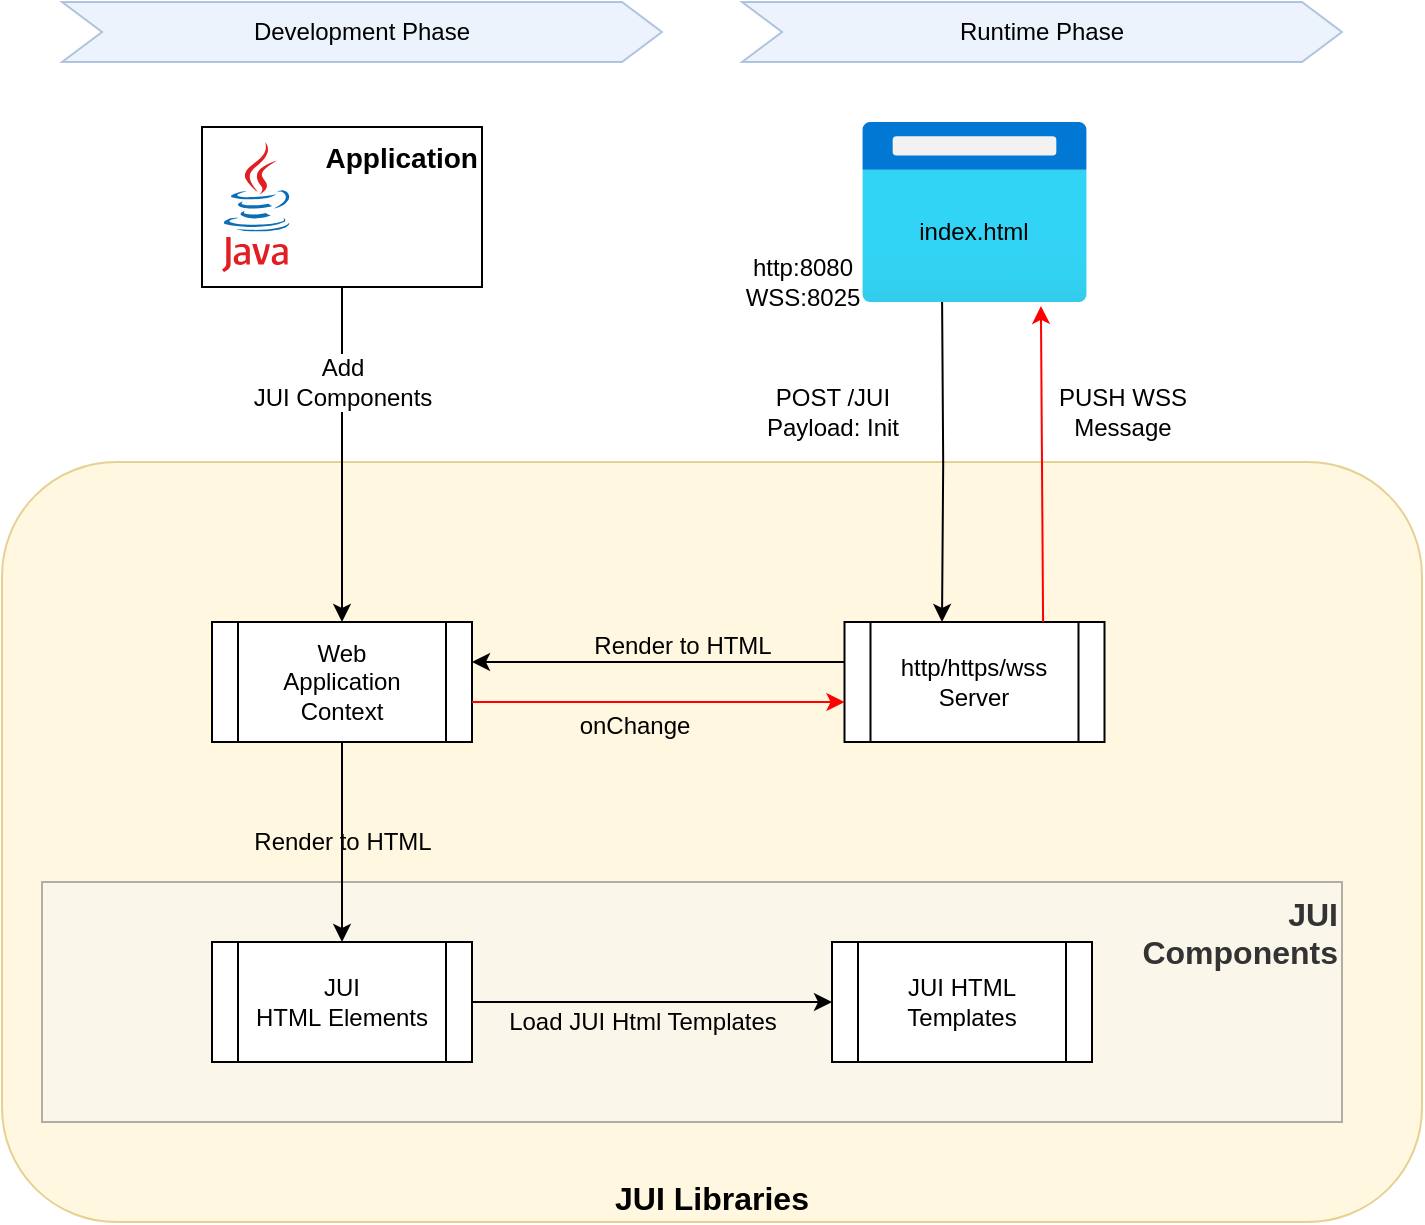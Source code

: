 <mxfile pages="3">
    <diagram name="Logical Architecture" id="ELFvGAvIf7rwPKXUoMDG">
        <mxGraphModel dx="1085" dy="701" grid="1" gridSize="10" guides="1" tooltips="1" connect="1" arrows="1" fold="1" page="1" pageScale="1" pageWidth="850" pageHeight="1100" math="0" shadow="0">
            <root>
                <mxCell id="Ve5j5h8NUvqFBFAg0uaP-0"/>
                <mxCell id="Ve5j5h8NUvqFBFAg0uaP-1" parent="Ve5j5h8NUvqFBFAg0uaP-0"/>
                <mxCell id="Ve5j5h8NUvqFBFAg0uaP-2" value="JUI Libraries" style="rounded=1;whiteSpace=wrap;html=1;fontSize=16;opacity=60;fillColor=#fff2cc;strokeColor=#d6b656;verticalAlign=bottom;fontStyle=1" vertex="1" parent="Ve5j5h8NUvqFBFAg0uaP-1">
                    <mxGeometry x="10" y="280" width="710" height="380" as="geometry"/>
                </mxCell>
                <mxCell id="Ve5j5h8NUvqFBFAg0uaP-3" value="JUI &lt;br&gt;Components" style="rounded=0;whiteSpace=wrap;html=1;fontSize=16;fillColor=#f5f5f5;fontColor=#333333;strokeColor=#666666;opacity=50;align=right;verticalAlign=top;fontStyle=1" vertex="1" parent="Ve5j5h8NUvqFBFAg0uaP-1">
                    <mxGeometry x="30" y="490" width="650" height="120" as="geometry"/>
                </mxCell>
                <mxCell id="Ve5j5h8NUvqFBFAg0uaP-4" value="Add &lt;br&gt;JUI Components" style="edgeStyle=orthogonalEdgeStyle;rounded=0;orthogonalLoop=1;jettySize=auto;html=1;entryX=0.5;entryY=0;entryDx=0;entryDy=0;fontSize=12;" edge="1" parent="Ve5j5h8NUvqFBFAg0uaP-1" source="Ve5j5h8NUvqFBFAg0uaP-5" target="Ve5j5h8NUvqFBFAg0uaP-12">
                    <mxGeometry x="-0.433" relative="1" as="geometry">
                        <mxPoint as="offset"/>
                    </mxGeometry>
                </mxCell>
                <mxCell id="Ve5j5h8NUvqFBFAg0uaP-5" value="Application" style="rounded=0;whiteSpace=wrap;html=1;align=right;verticalAlign=top;fontSize=14;fontStyle=1" vertex="1" parent="Ve5j5h8NUvqFBFAg0uaP-1">
                    <mxGeometry x="110" y="112.5" width="140" height="80" as="geometry"/>
                </mxCell>
                <mxCell id="Ve5j5h8NUvqFBFAg0uaP-6" value="" style="dashed=0;outlineConnect=0;html=1;align=center;labelPosition=center;verticalLabelPosition=bottom;verticalAlign=top;shape=mxgraph.weblogos.java" vertex="1" parent="Ve5j5h8NUvqFBFAg0uaP-1">
                    <mxGeometry x="120" y="120" width="34.4" height="65" as="geometry"/>
                </mxCell>
                <mxCell id="Ve5j5h8NUvqFBFAg0uaP-7" value="http:8080&lt;br&gt;WSS:8025" style="edgeStyle=orthogonalEdgeStyle;rounded=0;orthogonalLoop=1;jettySize=auto;html=1;entryX=0.5;entryY=0;entryDx=0;entryDy=0;fontSize=12;" edge="1" parent="Ve5j5h8NUvqFBFAg0uaP-1">
                    <mxGeometry x="-1" y="-71" relative="1" as="geometry">
                        <mxPoint x="1" y="-10" as="offset"/>
                        <mxPoint x="480.05" y="200" as="sourcePoint"/>
                        <mxPoint x="480" y="360" as="targetPoint"/>
                    </mxGeometry>
                </mxCell>
                <mxCell id="Ve5j5h8NUvqFBFAg0uaP-8" value="" style="aspect=fixed;html=1;points=[];align=center;image;fontSize=12;image=img/lib/azure2/general/Browser.svg;" vertex="1" parent="Ve5j5h8NUvqFBFAg0uaP-1">
                    <mxGeometry x="440" y="110" width="112.5" height="90" as="geometry"/>
                </mxCell>
                <mxCell id="Ve5j5h8NUvqFBFAg0uaP-9" value="&lt;font style=&quot;font-size: 12px;&quot;&gt;Render to HTML&lt;/font&gt;" style="edgeStyle=orthogonalEdgeStyle;rounded=0;orthogonalLoop=1;jettySize=auto;html=1;fontSize=16;labelBackgroundColor=none;" edge="1" parent="Ve5j5h8NUvqFBFAg0uaP-1" source="Ve5j5h8NUvqFBFAg0uaP-10" target="Ve5j5h8NUvqFBFAg0uaP-12">
                    <mxGeometry x="-0.128" y="-10" relative="1" as="geometry">
                        <mxPoint as="offset"/>
                        <Array as="points">
                            <mxPoint x="410" y="380"/>
                            <mxPoint x="410" y="380"/>
                        </Array>
                    </mxGeometry>
                </mxCell>
                <mxCell id="Ve5j5h8NUvqFBFAg0uaP-10" value="&lt;span style=&quot;font-size: 12px;&quot;&gt;http/https/wss&lt;/span&gt;&lt;div&gt;&lt;span style=&quot;font-size: 12px;&quot;&gt;Server&lt;/span&gt;&lt;/div&gt;" style="shape=process;whiteSpace=wrap;html=1;backgroundOutline=1;fontSize=8;" vertex="1" parent="Ve5j5h8NUvqFBFAg0uaP-1">
                    <mxGeometry x="431.25" y="360" width="130" height="60" as="geometry"/>
                </mxCell>
                <mxCell id="Ve5j5h8NUvqFBFAg0uaP-11" value="Render to HTML" style="edgeStyle=orthogonalEdgeStyle;rounded=0;orthogonalLoop=1;jettySize=auto;html=1;fontSize=12;labelBackgroundColor=none;" edge="1" parent="Ve5j5h8NUvqFBFAg0uaP-1" source="Ve5j5h8NUvqFBFAg0uaP-12" target="Ve5j5h8NUvqFBFAg0uaP-18">
                    <mxGeometry relative="1" as="geometry"/>
                </mxCell>
                <mxCell id="Ve5j5h8NUvqFBFAg0uaP-12" value="&lt;span style=&quot;font-size: 12px;&quot;&gt;Web&lt;br&gt;Application Context&lt;/span&gt;" style="shape=process;whiteSpace=wrap;html=1;backgroundOutline=1;fontSize=8;" vertex="1" parent="Ve5j5h8NUvqFBFAg0uaP-1">
                    <mxGeometry x="115" y="360" width="130" height="60" as="geometry"/>
                </mxCell>
                <mxCell id="Ve5j5h8NUvqFBFAg0uaP-13" value="Development Phase" style="shape=step;perimeter=stepPerimeter;whiteSpace=wrap;html=1;fixedSize=1;fontSize=12;opacity=50;fillColor=#dae8fc;strokeColor=#6c8ebf;" vertex="1" parent="Ve5j5h8NUvqFBFAg0uaP-1">
                    <mxGeometry x="40" y="50" width="300" height="30" as="geometry"/>
                </mxCell>
                <mxCell id="Ve5j5h8NUvqFBFAg0uaP-14" value="Runtime Phase" style="shape=step;perimeter=stepPerimeter;whiteSpace=wrap;html=1;fixedSize=1;fontSize=12;opacity=50;fillColor=#dae8fc;strokeColor=#6c8ebf;" vertex="1" parent="Ve5j5h8NUvqFBFAg0uaP-1">
                    <mxGeometry x="380" y="50" width="300" height="30" as="geometry"/>
                </mxCell>
                <mxCell id="Ve5j5h8NUvqFBFAg0uaP-15" value="&lt;span style=&quot;font-size: 12px;&quot;&gt;JUI HTML Templates&lt;/span&gt;" style="shape=process;whiteSpace=wrap;html=1;backgroundOutline=1;fontSize=8;" vertex="1" parent="Ve5j5h8NUvqFBFAg0uaP-1">
                    <mxGeometry x="425" y="520" width="130" height="60" as="geometry"/>
                </mxCell>
                <mxCell id="Ve5j5h8NUvqFBFAg0uaP-16" style="edgeStyle=orthogonalEdgeStyle;rounded=0;orthogonalLoop=1;jettySize=auto;html=1;fontSize=16;" edge="1" parent="Ve5j5h8NUvqFBFAg0uaP-1" source="Ve5j5h8NUvqFBFAg0uaP-18" target="Ve5j5h8NUvqFBFAg0uaP-15">
                    <mxGeometry relative="1" as="geometry"/>
                </mxCell>
                <mxCell id="Ve5j5h8NUvqFBFAg0uaP-17" value="Load JUI Html Templates" style="edgeLabel;html=1;align=center;verticalAlign=middle;resizable=0;points=[];fontSize=12;labelBackgroundColor=none;" vertex="1" connectable="0" parent="Ve5j5h8NUvqFBFAg0uaP-16">
                    <mxGeometry x="-0.189" y="-2" relative="1" as="geometry">
                        <mxPoint x="12" y="8" as="offset"/>
                    </mxGeometry>
                </mxCell>
                <mxCell id="Ve5j5h8NUvqFBFAg0uaP-18" value="&lt;span style=&quot;font-size: 12px;&quot;&gt;JUI HTML&lt;/span&gt;&lt;span style=&quot;font-size: 12px; background-color: transparent;&quot;&gt;&amp;nbsp;Elements&lt;/span&gt;" style="shape=process;whiteSpace=wrap;html=1;backgroundOutline=1;fontSize=8;" vertex="1" parent="Ve5j5h8NUvqFBFAg0uaP-1">
                    <mxGeometry x="115" y="520" width="130" height="60" as="geometry"/>
                </mxCell>
                <mxCell id="hgvLXVYqkprWL0aFUI9U-0" value="index.html" style="text;html=1;align=center;verticalAlign=middle;whiteSpace=wrap;rounded=0;" vertex="1" parent="Ve5j5h8NUvqFBFAg0uaP-1">
                    <mxGeometry x="466.25" y="150" width="60" height="30" as="geometry"/>
                </mxCell>
                <mxCell id="hgvLXVYqkprWL0aFUI9U-1" value="POST /JUI&lt;div&gt;Payload: Init&lt;/div&gt;" style="text;html=1;align=center;verticalAlign=middle;whiteSpace=wrap;rounded=0;" vertex="1" parent="Ve5j5h8NUvqFBFAg0uaP-1">
                    <mxGeometry x="381" y="240" width="88.75" height="30" as="geometry"/>
                </mxCell>
                <mxCell id="hgvLXVYqkprWL0aFUI9U-2" style="edgeStyle=none;html=1;entryX=0.302;entryY=1;entryDx=0;entryDy=0;entryPerimeter=0;exitX=0.337;exitY=-0.033;exitDx=0;exitDy=0;exitPerimeter=0;strokeColor=light-dark(#ff0000, #ededed);" edge="1" parent="Ve5j5h8NUvqFBFAg0uaP-1">
                    <mxGeometry relative="1" as="geometry">
                        <mxPoint x="530.54" y="360" as="sourcePoint"/>
                        <mxPoint x="529.455" y="201.98" as="targetPoint"/>
                    </mxGeometry>
                </mxCell>
                <mxCell id="hgvLXVYqkprWL0aFUI9U-3" value="PUSH WSS&lt;div&gt;Message&lt;/div&gt;" style="text;html=1;align=center;verticalAlign=middle;whiteSpace=wrap;rounded=0;" vertex="1" parent="Ve5j5h8NUvqFBFAg0uaP-1">
                    <mxGeometry x="526.25" y="240" width="88.75" height="30" as="geometry"/>
                </mxCell>
                <mxCell id="hgvLXVYqkprWL0aFUI9U-4" value="&lt;font style=&quot;font-size: 12px;&quot;&gt;onChange&lt;/font&gt;" style="edgeStyle=orthogonalEdgeStyle;rounded=0;orthogonalLoop=1;jettySize=auto;html=1;fontSize=16;labelBackgroundColor=none;strokeColor=#FF0000;" edge="1" parent="Ve5j5h8NUvqFBFAg0uaP-1" source="Ve5j5h8NUvqFBFAg0uaP-12" target="Ve5j5h8NUvqFBFAg0uaP-10">
                    <mxGeometry x="-0.128" y="-10" relative="1" as="geometry">
                        <mxPoint as="offset"/>
                        <mxPoint x="441" y="390" as="sourcePoint"/>
                        <mxPoint x="255" y="390" as="targetPoint"/>
                        <Array as="points">
                            <mxPoint x="360" y="400"/>
                            <mxPoint x="360" y="400"/>
                        </Array>
                    </mxGeometry>
                </mxCell>
            </root>
        </mxGraphModel>
    </diagram>
    <diagram id="QuixbX6V2_-X42LUpX3O" name="Init Page">
        <mxGraphModel dx="1912" dy="701" grid="1" gridSize="10" guides="1" tooltips="1" connect="1" arrows="1" fold="1" page="1" pageScale="1" pageWidth="827" pageHeight="1169" background="none" math="0" shadow="1">
            <root>
                <mxCell id="0"/>
                <mxCell id="1" parent="0"/>
                <mxCell id="93R5Mkin_wM_YmY1Ze5i-1" value="JuiApp" style="shape=umlLifeline;perimeter=lifelinePerimeter;whiteSpace=wrap;html=1;container=1;dropTarget=0;collapsible=0;recursiveResize=0;outlineConnect=0;portConstraint=eastwest;newEdgeStyle={&quot;curved&quot;:0,&quot;rounded&quot;:0};" parent="1" vertex="1">
                    <mxGeometry x="40" y="40" width="100" height="880" as="geometry"/>
                </mxCell>
                <mxCell id="93R5Mkin_wM_YmY1Ze5i-7" value="" style="html=1;points=[[0,0,0,0,5],[0,1,0,0,-5],[1,0,0,0,5],[1,1,0,0,-5]];perimeter=orthogonalPerimeter;outlineConnect=0;targetShapes=umlLifeline;portConstraint=eastwest;newEdgeStyle={&quot;curved&quot;:0,&quot;rounded&quot;:0};" parent="93R5Mkin_wM_YmY1Ze5i-1" vertex="1">
                    <mxGeometry x="45" y="80" width="10" height="150" as="geometry"/>
                </mxCell>
                <mxCell id="93R5Mkin_wM_YmY1Ze5i-6" value="WebContext" style="shape=umlLifeline;perimeter=lifelinePerimeter;whiteSpace=wrap;html=1;container=1;dropTarget=0;collapsible=0;recursiveResize=0;outlineConnect=0;portConstraint=eastwest;newEdgeStyle={&quot;curved&quot;:0,&quot;rounded&quot;:0};" parent="1" vertex="1">
                    <mxGeometry x="180" y="40" width="100" height="880" as="geometry"/>
                </mxCell>
                <mxCell id="93R5Mkin_wM_YmY1Ze5i-8" value="" style="html=1;points=[[0,0,0,0,5],[0,1,0,0,-5],[1,0,0,0,5],[1,1,0,0,-5]];perimeter=orthogonalPerimeter;outlineConnect=0;targetShapes=umlLifeline;portConstraint=eastwest;newEdgeStyle={&quot;curved&quot;:0,&quot;rounded&quot;:0};" parent="93R5Mkin_wM_YmY1Ze5i-6" vertex="1">
                    <mxGeometry x="45" y="80" width="10" height="50" as="geometry"/>
                </mxCell>
                <mxCell id="93R5Mkin_wM_YmY1Ze5i-9" value="Add Web Elements" style="html=1;verticalAlign=bottom;endArrow=block;curved=0;rounded=0;entryX=0;entryY=0;entryDx=0;entryDy=5;" parent="1" source="93R5Mkin_wM_YmY1Ze5i-1" target="93R5Mkin_wM_YmY1Ze5i-8" edge="1">
                    <mxGeometry relative="1" as="geometry">
                        <mxPoint x="90" y="125" as="sourcePoint"/>
                    </mxGeometry>
                </mxCell>
                <mxCell id="93R5Mkin_wM_YmY1Ze5i-11" value="Jui Server&lt;div&gt;(http/wss)&lt;/div&gt;" style="shape=umlLifeline;perimeter=lifelinePerimeter;whiteSpace=wrap;html=1;container=1;dropTarget=0;collapsible=0;recursiveResize=0;outlineConnect=0;portConstraint=eastwest;newEdgeStyle={&quot;curved&quot;:0,&quot;rounded&quot;:0};" parent="1" vertex="1">
                    <mxGeometry x="460" y="40" width="100" height="880" as="geometry"/>
                </mxCell>
                <mxCell id="GlJjvFza5ykVX5mBQV9c-12" value="" style="html=1;points=[[0,0,0,0,5],[0,1,0,0,-5],[1,0,0,0,5],[1,1,0,0,-5]];perimeter=orthogonalPerimeter;outlineConnect=0;targetShapes=umlLifeline;portConstraint=eastwest;newEdgeStyle={&quot;curved&quot;:0,&quot;rounded&quot;:0};" parent="93R5Mkin_wM_YmY1Ze5i-11" vertex="1">
                    <mxGeometry x="-365" y="600" width="10" height="40" as="geometry"/>
                </mxCell>
                <mxCell id="GlJjvFza5ykVX5mBQV9c-13" value="render&amp;nbsp;&lt;div&gt;WebElements&lt;/div&gt;" style="html=1;align=left;spacingLeft=2;endArrow=block;rounded=0;edgeStyle=orthogonalEdgeStyle;curved=0;rounded=0;" parent="93R5Mkin_wM_YmY1Ze5i-11" target="GlJjvFza5ykVX5mBQV9c-12" edge="1">
                    <mxGeometry relative="1" as="geometry">
                        <mxPoint x="-360" y="580" as="sourcePoint"/>
                        <Array as="points">
                            <mxPoint x="-330" y="610"/>
                        </Array>
                    </mxGeometry>
                </mxCell>
                <mxCell id="GlJjvFza5ykVX5mBQV9c-16" value="" style="html=1;points=[[0,0,0,0,5],[0,1,0,0,-5],[1,0,0,0,5],[1,1,0,0,-5]];perimeter=orthogonalPerimeter;outlineConnect=0;targetShapes=umlLifeline;portConstraint=eastwest;newEdgeStyle={&quot;curved&quot;:0,&quot;rounded&quot;:0};" parent="93R5Mkin_wM_YmY1Ze5i-11" vertex="1">
                    <mxGeometry x="-235" y="590" width="10" height="80" as="geometry"/>
                </mxCell>
                <mxCell id="GlJjvFza5ykVX5mBQV9c-3" value="" style="html=1;points=[[0,0,0,0,5],[0,1,0,0,-5],[1,0,0,0,5],[1,1,0,0,-5]];perimeter=orthogonalPerimeter;outlineConnect=0;targetShapes=umlLifeline;portConstraint=eastwest;newEdgeStyle={&quot;curved&quot;:0,&quot;rounded&quot;:0};" parent="93R5Mkin_wM_YmY1Ze5i-11" vertex="1">
                    <mxGeometry x="45" y="430" width="10" height="310" as="geometry"/>
                </mxCell>
                <mxCell id="GlJjvFza5ykVX5mBQV9c-6" value="" style="html=1;points=[[0,0,0,0,5],[0,1,0,0,-5],[1,0,0,0,5],[1,1,0,0,-5]];perimeter=orthogonalPerimeter;outlineConnect=0;targetShapes=umlLifeline;portConstraint=eastwest;newEdgeStyle={&quot;curved&quot;:0,&quot;rounded&quot;:0};" parent="93R5Mkin_wM_YmY1Ze5i-11" vertex="1">
                    <mxGeometry x="225" y="420" width="10" height="410" as="geometry"/>
                </mxCell>
                <mxCell id="GlJjvFza5ykVX5mBQV9c-4" value="load index.html" style="html=1;verticalAlign=bottom;endArrow=block;curved=0;rounded=0;" parent="93R5Mkin_wM_YmY1Ze5i-11" edge="1">
                    <mxGeometry width="80" relative="1" as="geometry">
                        <mxPoint x="229.5" y="440" as="sourcePoint"/>
                        <mxPoint x="49.5" y="440" as="targetPoint"/>
                        <Array as="points">
                            <mxPoint x="140" y="440"/>
                        </Array>
                    </mxGeometry>
                </mxCell>
                <mxCell id="GlJjvFza5ykVX5mBQV9c-5" value="index.html/js/css" style="html=1;verticalAlign=bottom;endArrow=open;dashed=1;endSize=8;curved=0;rounded=0;" parent="93R5Mkin_wM_YmY1Ze5i-11" edge="1">
                    <mxGeometry relative="1" as="geometry">
                        <mxPoint x="49.5" y="480" as="sourcePoint"/>
                        <mxPoint x="229.5" y="480" as="targetPoint"/>
                        <Array as="points">
                            <mxPoint x="140" y="480"/>
                        </Array>
                    </mxGeometry>
                </mxCell>
                <mxCell id="GlJjvFza5ykVX5mBQV9c-7" value="HTTP POST init events" style="html=1;verticalAlign=bottom;endArrow=block;curved=0;rounded=0;" parent="93R5Mkin_wM_YmY1Ze5i-11" source="GlJjvFza5ykVX5mBQV9c-6" edge="1">
                    <mxGeometry width="80" relative="1" as="geometry">
                        <mxPoint x="240" y="450" as="sourcePoint"/>
                        <mxPoint x="49.5" y="530" as="targetPoint"/>
                        <Array as="points">
                            <mxPoint x="150" y="530"/>
                        </Array>
                    </mxGeometry>
                </mxCell>
                <mxCell id="GlJjvFza5ykVX5mBQV9c-10" value="" style="html=1;points=[[0,0,0,0,5],[0,1,0,0,-5],[1,0,0,0,5],[1,1,0,0,-5]];perimeter=orthogonalPerimeter;outlineConnect=0;targetShapes=umlLifeline;portConstraint=eastwest;newEdgeStyle={&quot;curved&quot;:0,&quot;rounded&quot;:0};" parent="93R5Mkin_wM_YmY1Ze5i-11" vertex="1">
                    <mxGeometry x="-375" y="520" width="10" height="190" as="geometry"/>
                </mxCell>
                <mxCell id="GlJjvFza5ykVX5mBQV9c-11" value="Rendering JUI Page" style="html=1;verticalAlign=bottom;endArrow=block;curved=0;rounded=0;" parent="93R5Mkin_wM_YmY1Ze5i-11" edge="1">
                    <mxGeometry width="80" relative="1" as="geometry">
                        <mxPoint x="49.5" y="560" as="sourcePoint"/>
                        <mxPoint x="-370.5" y="560" as="targetPoint"/>
                        <Array as="points">
                            <mxPoint x="-150" y="560"/>
                        </Array>
                    </mxGeometry>
                </mxCell>
                <mxCell id="GlJjvFza5ykVX5mBQV9c-14" value="get Element" style="html=1;verticalAlign=bottom;endArrow=block;curved=0;rounded=0;" parent="93R5Mkin_wM_YmY1Ze5i-11" edge="1">
                    <mxGeometry width="80" relative="1" as="geometry">
                        <mxPoint x="-360" y="630" as="sourcePoint"/>
                        <mxPoint x="-230.5" y="630" as="targetPoint"/>
                    </mxGeometry>
                </mxCell>
                <mxCell id="93R5Mkin_wM_YmY1Ze5i-14" value="start (http/wss)" style="html=1;verticalAlign=bottom;endArrow=block;curved=0;rounded=0;" parent="1" target="93R5Mkin_wM_YmY1Ze5i-12" edge="1">
                    <mxGeometry width="80" relative="1" as="geometry">
                        <mxPoint x="90" y="230" as="sourcePoint"/>
                        <mxPoint x="170" y="230" as="targetPoint"/>
                    </mxGeometry>
                </mxCell>
                <mxCell id="93R5Mkin_wM_YmY1Ze5i-19" value="JuiNotifier" style="shape=umlLifeline;perimeter=lifelinePerimeter;whiteSpace=wrap;html=1;container=1;dropTarget=0;collapsible=0;recursiveResize=0;outlineConnect=0;portConstraint=eastwest;newEdgeStyle={&quot;curved&quot;:0,&quot;rounded&quot;:0};" parent="1" vertex="1">
                    <mxGeometry x="320" y="40" width="100" height="880" as="geometry"/>
                </mxCell>
                <mxCell id="93R5Mkin_wM_YmY1Ze5i-24" value="" style="html=1;points=[[0,0,0,0,5],[0,1,0,0,-5],[1,0,0,0,5],[1,1,0,0,-5]];perimeter=orthogonalPerimeter;outlineConnect=0;targetShapes=umlLifeline;portConstraint=eastwest;newEdgeStyle={&quot;curved&quot;:0,&quot;rounded&quot;:0};" parent="93R5Mkin_wM_YmY1Ze5i-19" vertex="1">
                    <mxGeometry x="45" y="210" width="10" height="80" as="geometry"/>
                </mxCell>
                <mxCell id="93R5Mkin_wM_YmY1Ze5i-25" value="set clientSocket channel" style="html=1;verticalAlign=bottom;endArrow=block;curved=0;rounded=0;" parent="1" source="93R5Mkin_wM_YmY1Ze5i-12" edge="1">
                    <mxGeometry width="80" relative="1" as="geometry">
                        <mxPoint x="529.5" y="300" as="sourcePoint"/>
                        <mxPoint x="369.5" y="300" as="targetPoint"/>
                    </mxGeometry>
                </mxCell>
                <mxCell id="93R5Mkin_wM_YmY1Ze5i-27" value="Create" style="shape=umlFrame;whiteSpace=wrap;html=1;pointerEvents=0;fillColor=#f5f5f5;fontColor=#333333;strokeColor=#666666;width=80;height=40;" parent="1" vertex="1">
                    <mxGeometry x="-20" y="90" width="740" height="280" as="geometry"/>
                </mxCell>
                <mxCell id="93R5Mkin_wM_YmY1Ze5i-12" value="" style="html=1;points=[[0,0,0,0,5],[0,1,0,0,-5],[1,0,0,0,5],[1,1,0,0,-5]];perimeter=orthogonalPerimeter;outlineConnect=0;targetShapes=umlLifeline;portConstraint=eastwest;newEdgeStyle={&quot;curved&quot;:0,&quot;rounded&quot;:0};" parent="1" vertex="1">
                    <mxGeometry x="505" y="220" width="10" height="130" as="geometry"/>
                </mxCell>
                <mxCell id="GlJjvFza5ykVX5mBQV9c-1" value="" style="shape=umlLifeline;perimeter=lifelinePerimeter;whiteSpace=wrap;html=1;container=1;dropTarget=0;collapsible=0;recursiveResize=0;outlineConnect=0;portConstraint=eastwest;newEdgeStyle={&quot;curved&quot;:0,&quot;rounded&quot;:0};participant=umlActor;" parent="1" vertex="1">
                    <mxGeometry x="680" y="40" width="20" height="880" as="geometry"/>
                </mxCell>
                <mxCell id="GlJjvFza5ykVX5mBQV9c-8" value="" style="html=1;points=[[0,0,0,0,5],[0,1,0,0,-5],[1,0,0,0,5],[1,1,0,0,-5]];perimeter=orthogonalPerimeter;outlineConnect=0;targetShapes=umlLifeline;portConstraint=eastwest;newEdgeStyle={&quot;curved&quot;:0,&quot;rounded&quot;:0};" parent="1" vertex="1">
                    <mxGeometry x="515" y="270" width="10" height="40" as="geometry"/>
                </mxCell>
                <mxCell id="GlJjvFza5ykVX5mBQV9c-9" value="register&amp;nbsp;&lt;div&gt;http/wss Handlers&lt;/div&gt;" style="html=1;align=left;spacingLeft=2;endArrow=block;rounded=0;edgeStyle=orthogonalEdgeStyle;curved=0;rounded=0;" parent="1" target="GlJjvFza5ykVX5mBQV9c-8" edge="1">
                    <mxGeometry relative="1" as="geometry">
                        <mxPoint x="520" y="250" as="sourcePoint"/>
                        <Array as="points">
                            <mxPoint x="550" y="280"/>
                        </Array>
                    </mxGeometry>
                </mxCell>
                <mxCell id="GlJjvFza5ykVX5mBQV9c-17" value="Initialize" style="shape=umlFrame;whiteSpace=wrap;html=1;pointerEvents=0;fillColor=#f5f5f5;fontColor=#333333;strokeColor=#666666;width=80;height=40;" parent="1" vertex="1">
                    <mxGeometry x="-20" y="400" width="740" height="490" as="geometry"/>
                </mxCell>
                <mxCell id="GlJjvFza5ykVX5mBQV9c-18" value="HTML/JS Elements" style="html=1;verticalAlign=bottom;endArrow=open;dashed=1;endSize=8;curved=0;rounded=0;" parent="1" target="GlJjvFza5ykVX5mBQV9c-3" edge="1">
                    <mxGeometry relative="1" as="geometry">
                        <mxPoint x="90" y="740" as="sourcePoint"/>
                        <mxPoint x="270" y="740" as="targetPoint"/>
                        <Array as="points">
                            <mxPoint x="180.5" y="740"/>
                        </Array>
                    </mxGeometry>
                </mxCell>
                <mxCell id="GlJjvFza5ykVX5mBQV9c-19" value="HTTP Entity Result" style="html=1;verticalAlign=bottom;endArrow=open;dashed=1;endSize=8;curved=0;rounded=0;" parent="1" edge="1">
                    <mxGeometry relative="1" as="geometry">
                        <mxPoint x="505" y="770" as="sourcePoint"/>
                        <mxPoint x="690" y="770" as="targetPoint"/>
                        <Array as="points">
                            <mxPoint x="595.5" y="770"/>
                        </Array>
                    </mxGeometry>
                </mxCell>
                <mxCell id="GlJjvFza5ykVX5mBQV9c-20" value="" style="html=1;points=[[0,0,0,0,5],[0,1,0,0,-5],[1,0,0,0,5],[1,1,0,0,-5]];perimeter=orthogonalPerimeter;outlineConnect=0;targetShapes=umlLifeline;portConstraint=eastwest;newEdgeStyle={&quot;curved&quot;:0,&quot;rounded&quot;:0};" parent="1" vertex="1">
                    <mxGeometry x="695" y="800" width="10" height="40" as="geometry"/>
                </mxCell>
                <mxCell id="GlJjvFza5ykVX5mBQV9c-21" value="set Inner HTML&lt;div&gt;Load JS scripts&lt;/div&gt;" style="html=1;align=left;spacingLeft=2;endArrow=block;rounded=0;edgeStyle=orthogonalEdgeStyle;curved=0;rounded=0;" parent="1" target="GlJjvFza5ykVX5mBQV9c-20" edge="1">
                    <mxGeometry relative="1" as="geometry">
                        <mxPoint x="700" y="780" as="sourcePoint"/>
                        <Array as="points">
                            <mxPoint x="730" y="810"/>
                        </Array>
                    </mxGeometry>
                </mxCell>
            </root>
        </mxGraphModel>
    </diagram>
    <diagram name="Copy of Init Page" id="ByVilpfLMIVxFORx9sDX">
        <mxGraphModel dx="1912" dy="701" grid="1" gridSize="10" guides="1" tooltips="1" connect="1" arrows="1" fold="1" page="1" pageScale="1" pageWidth="827" pageHeight="1169" background="none" math="0" shadow="1">
            <root>
                <mxCell id="JphDV1vB7rNqB_1T-w4x-0"/>
                <mxCell id="JphDV1vB7rNqB_1T-w4x-1" parent="JphDV1vB7rNqB_1T-w4x-0"/>
                <mxCell id="JphDV1vB7rNqB_1T-w4x-2" value="JuiApp" style="shape=umlLifeline;perimeter=lifelinePerimeter;whiteSpace=wrap;html=1;container=1;dropTarget=0;collapsible=0;recursiveResize=0;outlineConnect=0;portConstraint=eastwest;newEdgeStyle={&quot;curved&quot;:0,&quot;rounded&quot;:0};" vertex="1" parent="JphDV1vB7rNqB_1T-w4x-1">
                    <mxGeometry x="40" y="40" width="100" height="880" as="geometry"/>
                </mxCell>
                <mxCell id="JphDV1vB7rNqB_1T-w4x-3" value="" style="html=1;points=[[0,0,0,0,5],[0,1,0,0,-5],[1,0,0,0,5],[1,1,0,0,-5]];perimeter=orthogonalPerimeter;outlineConnect=0;targetShapes=umlLifeline;portConstraint=eastwest;newEdgeStyle={&quot;curved&quot;:0,&quot;rounded&quot;:0};" vertex="1" parent="JphDV1vB7rNqB_1T-w4x-2">
                    <mxGeometry x="45" y="80" width="10" height="150" as="geometry"/>
                </mxCell>
                <mxCell id="JphDV1vB7rNqB_1T-w4x-4" value="WebContext" style="shape=umlLifeline;perimeter=lifelinePerimeter;whiteSpace=wrap;html=1;container=1;dropTarget=0;collapsible=0;recursiveResize=0;outlineConnect=0;portConstraint=eastwest;newEdgeStyle={&quot;curved&quot;:0,&quot;rounded&quot;:0};" vertex="1" parent="JphDV1vB7rNqB_1T-w4x-1">
                    <mxGeometry x="180" y="40" width="100" height="880" as="geometry"/>
                </mxCell>
                <mxCell id="JphDV1vB7rNqB_1T-w4x-5" value="" style="html=1;points=[[0,0,0,0,5],[0,1,0,0,-5],[1,0,0,0,5],[1,1,0,0,-5]];perimeter=orthogonalPerimeter;outlineConnect=0;targetShapes=umlLifeline;portConstraint=eastwest;newEdgeStyle={&quot;curved&quot;:0,&quot;rounded&quot;:0};" vertex="1" parent="JphDV1vB7rNqB_1T-w4x-4">
                    <mxGeometry x="45" y="80" width="10" height="50" as="geometry"/>
                </mxCell>
                <mxCell id="JphDV1vB7rNqB_1T-w4x-6" value="Add Web Elements" style="html=1;verticalAlign=bottom;endArrow=block;curved=0;rounded=0;entryX=0;entryY=0;entryDx=0;entryDy=5;" edge="1" parent="JphDV1vB7rNqB_1T-w4x-1" source="JphDV1vB7rNqB_1T-w4x-2" target="JphDV1vB7rNqB_1T-w4x-5">
                    <mxGeometry relative="1" as="geometry">
                        <mxPoint x="90" y="125" as="sourcePoint"/>
                    </mxGeometry>
                </mxCell>
                <mxCell id="JphDV1vB7rNqB_1T-w4x-7" value="Jui Server&lt;div&gt;(http/wss)&lt;/div&gt;" style="shape=umlLifeline;perimeter=lifelinePerimeter;whiteSpace=wrap;html=1;container=1;dropTarget=0;collapsible=0;recursiveResize=0;outlineConnect=0;portConstraint=eastwest;newEdgeStyle={&quot;curved&quot;:0,&quot;rounded&quot;:0};" vertex="1" parent="JphDV1vB7rNqB_1T-w4x-1">
                    <mxGeometry x="460" y="40" width="100" height="880" as="geometry"/>
                </mxCell>
                <mxCell id="JphDV1vB7rNqB_1T-w4x-8" value="" style="html=1;points=[[0,0,0,0,5],[0,1,0,0,-5],[1,0,0,0,5],[1,1,0,0,-5]];perimeter=orthogonalPerimeter;outlineConnect=0;targetShapes=umlLifeline;portConstraint=eastwest;newEdgeStyle={&quot;curved&quot;:0,&quot;rounded&quot;:0};" vertex="1" parent="JphDV1vB7rNqB_1T-w4x-7">
                    <mxGeometry x="-365" y="600" width="10" height="40" as="geometry"/>
                </mxCell>
                <mxCell id="JphDV1vB7rNqB_1T-w4x-9" value="render&amp;nbsp;&lt;div&gt;WebElements&lt;/div&gt;" style="html=1;align=left;spacingLeft=2;endArrow=block;rounded=0;edgeStyle=orthogonalEdgeStyle;curved=0;rounded=0;" edge="1" parent="JphDV1vB7rNqB_1T-w4x-7" target="JphDV1vB7rNqB_1T-w4x-8">
                    <mxGeometry relative="1" as="geometry">
                        <mxPoint x="-360" y="580" as="sourcePoint"/>
                        <Array as="points">
                            <mxPoint x="-330" y="610"/>
                        </Array>
                    </mxGeometry>
                </mxCell>
                <mxCell id="JphDV1vB7rNqB_1T-w4x-10" value="" style="html=1;points=[[0,0,0,0,5],[0,1,0,0,-5],[1,0,0,0,5],[1,1,0,0,-5]];perimeter=orthogonalPerimeter;outlineConnect=0;targetShapes=umlLifeline;portConstraint=eastwest;newEdgeStyle={&quot;curved&quot;:0,&quot;rounded&quot;:0};" vertex="1" parent="JphDV1vB7rNqB_1T-w4x-7">
                    <mxGeometry x="-235" y="590" width="10" height="80" as="geometry"/>
                </mxCell>
                <mxCell id="JphDV1vB7rNqB_1T-w4x-11" value="" style="html=1;points=[[0,0,0,0,5],[0,1,0,0,-5],[1,0,0,0,5],[1,1,0,0,-5]];perimeter=orthogonalPerimeter;outlineConnect=0;targetShapes=umlLifeline;portConstraint=eastwest;newEdgeStyle={&quot;curved&quot;:0,&quot;rounded&quot;:0};" vertex="1" parent="JphDV1vB7rNqB_1T-w4x-7">
                    <mxGeometry x="45" y="430" width="10" height="310" as="geometry"/>
                </mxCell>
                <mxCell id="JphDV1vB7rNqB_1T-w4x-12" value="" style="html=1;points=[[0,0,0,0,5],[0,1,0,0,-5],[1,0,0,0,5],[1,1,0,0,-5]];perimeter=orthogonalPerimeter;outlineConnect=0;targetShapes=umlLifeline;portConstraint=eastwest;newEdgeStyle={&quot;curved&quot;:0,&quot;rounded&quot;:0};" vertex="1" parent="JphDV1vB7rNqB_1T-w4x-7">
                    <mxGeometry x="225" y="420" width="10" height="410" as="geometry"/>
                </mxCell>
                <mxCell id="JphDV1vB7rNqB_1T-w4x-13" value="load index.html" style="html=1;verticalAlign=bottom;endArrow=block;curved=0;rounded=0;" edge="1" parent="JphDV1vB7rNqB_1T-w4x-7">
                    <mxGeometry width="80" relative="1" as="geometry">
                        <mxPoint x="229.5" y="440" as="sourcePoint"/>
                        <mxPoint x="49.5" y="440" as="targetPoint"/>
                        <Array as="points">
                            <mxPoint x="140" y="440"/>
                        </Array>
                    </mxGeometry>
                </mxCell>
                <mxCell id="JphDV1vB7rNqB_1T-w4x-14" value="index.html/js/css" style="html=1;verticalAlign=bottom;endArrow=open;dashed=1;endSize=8;curved=0;rounded=0;" edge="1" parent="JphDV1vB7rNqB_1T-w4x-7">
                    <mxGeometry relative="1" as="geometry">
                        <mxPoint x="49.5" y="480" as="sourcePoint"/>
                        <mxPoint x="229.5" y="480" as="targetPoint"/>
                        <Array as="points">
                            <mxPoint x="140" y="480"/>
                        </Array>
                    </mxGeometry>
                </mxCell>
                <mxCell id="JphDV1vB7rNqB_1T-w4x-15" value="HTTP POST init events" style="html=1;verticalAlign=bottom;endArrow=block;curved=0;rounded=0;" edge="1" parent="JphDV1vB7rNqB_1T-w4x-7" source="JphDV1vB7rNqB_1T-w4x-12">
                    <mxGeometry width="80" relative="1" as="geometry">
                        <mxPoint x="240" y="450" as="sourcePoint"/>
                        <mxPoint x="49.5" y="530" as="targetPoint"/>
                        <Array as="points">
                            <mxPoint x="150" y="530"/>
                        </Array>
                    </mxGeometry>
                </mxCell>
                <mxCell id="JphDV1vB7rNqB_1T-w4x-16" value="" style="html=1;points=[[0,0,0,0,5],[0,1,0,0,-5],[1,0,0,0,5],[1,1,0,0,-5]];perimeter=orthogonalPerimeter;outlineConnect=0;targetShapes=umlLifeline;portConstraint=eastwest;newEdgeStyle={&quot;curved&quot;:0,&quot;rounded&quot;:0};" vertex="1" parent="JphDV1vB7rNqB_1T-w4x-7">
                    <mxGeometry x="-375" y="520" width="10" height="190" as="geometry"/>
                </mxCell>
                <mxCell id="JphDV1vB7rNqB_1T-w4x-17" value="Rendering JUI Page" style="html=1;verticalAlign=bottom;endArrow=block;curved=0;rounded=0;" edge="1" parent="JphDV1vB7rNqB_1T-w4x-7">
                    <mxGeometry width="80" relative="1" as="geometry">
                        <mxPoint x="49.5" y="560" as="sourcePoint"/>
                        <mxPoint x="-370.5" y="560" as="targetPoint"/>
                        <Array as="points">
                            <mxPoint x="-150" y="560"/>
                        </Array>
                    </mxGeometry>
                </mxCell>
                <mxCell id="JphDV1vB7rNqB_1T-w4x-18" value="get Element" style="html=1;verticalAlign=bottom;endArrow=block;curved=0;rounded=0;" edge="1" parent="JphDV1vB7rNqB_1T-w4x-7">
                    <mxGeometry width="80" relative="1" as="geometry">
                        <mxPoint x="-360" y="630" as="sourcePoint"/>
                        <mxPoint x="-230.5" y="630" as="targetPoint"/>
                    </mxGeometry>
                </mxCell>
                <mxCell id="JphDV1vB7rNqB_1T-w4x-19" value="start (http/wss)" style="html=1;verticalAlign=bottom;endArrow=block;curved=0;rounded=0;" edge="1" parent="JphDV1vB7rNqB_1T-w4x-1" target="JphDV1vB7rNqB_1T-w4x-24">
                    <mxGeometry width="80" relative="1" as="geometry">
                        <mxPoint x="90" y="230" as="sourcePoint"/>
                        <mxPoint x="170" y="230" as="targetPoint"/>
                    </mxGeometry>
                </mxCell>
                <mxCell id="JphDV1vB7rNqB_1T-w4x-20" value="JuiNotifier" style="shape=umlLifeline;perimeter=lifelinePerimeter;whiteSpace=wrap;html=1;container=1;dropTarget=0;collapsible=0;recursiveResize=0;outlineConnect=0;portConstraint=eastwest;newEdgeStyle={&quot;curved&quot;:0,&quot;rounded&quot;:0};" vertex="1" parent="JphDV1vB7rNqB_1T-w4x-1">
                    <mxGeometry x="320" y="40" width="100" height="880" as="geometry"/>
                </mxCell>
                <mxCell id="JphDV1vB7rNqB_1T-w4x-21" value="" style="html=1;points=[[0,0,0,0,5],[0,1,0,0,-5],[1,0,0,0,5],[1,1,0,0,-5]];perimeter=orthogonalPerimeter;outlineConnect=0;targetShapes=umlLifeline;portConstraint=eastwest;newEdgeStyle={&quot;curved&quot;:0,&quot;rounded&quot;:0};" vertex="1" parent="JphDV1vB7rNqB_1T-w4x-20">
                    <mxGeometry x="45" y="210" width="10" height="80" as="geometry"/>
                </mxCell>
                <mxCell id="JphDV1vB7rNqB_1T-w4x-22" value="set clientSocket channel" style="html=1;verticalAlign=bottom;endArrow=block;curved=0;rounded=0;" edge="1" parent="JphDV1vB7rNqB_1T-w4x-1" source="JphDV1vB7rNqB_1T-w4x-24">
                    <mxGeometry width="80" relative="1" as="geometry">
                        <mxPoint x="529.5" y="300" as="sourcePoint"/>
                        <mxPoint x="369.5" y="300" as="targetPoint"/>
                    </mxGeometry>
                </mxCell>
                <mxCell id="JphDV1vB7rNqB_1T-w4x-23" value="Create" style="shape=umlFrame;whiteSpace=wrap;html=1;pointerEvents=0;fillColor=#f5f5f5;fontColor=#333333;strokeColor=#666666;width=80;height=40;" vertex="1" parent="JphDV1vB7rNqB_1T-w4x-1">
                    <mxGeometry x="-20" y="90" width="740" height="280" as="geometry"/>
                </mxCell>
                <mxCell id="JphDV1vB7rNqB_1T-w4x-24" value="" style="html=1;points=[[0,0,0,0,5],[0,1,0,0,-5],[1,0,0,0,5],[1,1,0,0,-5]];perimeter=orthogonalPerimeter;outlineConnect=0;targetShapes=umlLifeline;portConstraint=eastwest;newEdgeStyle={&quot;curved&quot;:0,&quot;rounded&quot;:0};" vertex="1" parent="JphDV1vB7rNqB_1T-w4x-1">
                    <mxGeometry x="505" y="220" width="10" height="130" as="geometry"/>
                </mxCell>
                <mxCell id="JphDV1vB7rNqB_1T-w4x-25" value="" style="shape=umlLifeline;perimeter=lifelinePerimeter;whiteSpace=wrap;html=1;container=1;dropTarget=0;collapsible=0;recursiveResize=0;outlineConnect=0;portConstraint=eastwest;newEdgeStyle={&quot;curved&quot;:0,&quot;rounded&quot;:0};participant=umlActor;" vertex="1" parent="JphDV1vB7rNqB_1T-w4x-1">
                    <mxGeometry x="680" y="40" width="20" height="880" as="geometry"/>
                </mxCell>
                <mxCell id="JphDV1vB7rNqB_1T-w4x-26" value="" style="html=1;points=[[0,0,0,0,5],[0,1,0,0,-5],[1,0,0,0,5],[1,1,0,0,-5]];perimeter=orthogonalPerimeter;outlineConnect=0;targetShapes=umlLifeline;portConstraint=eastwest;newEdgeStyle={&quot;curved&quot;:0,&quot;rounded&quot;:0};" vertex="1" parent="JphDV1vB7rNqB_1T-w4x-1">
                    <mxGeometry x="515" y="270" width="10" height="40" as="geometry"/>
                </mxCell>
                <mxCell id="JphDV1vB7rNqB_1T-w4x-27" value="register&amp;nbsp;&lt;div&gt;http/wss Handlers&lt;/div&gt;" style="html=1;align=left;spacingLeft=2;endArrow=block;rounded=0;edgeStyle=orthogonalEdgeStyle;curved=0;rounded=0;" edge="1" parent="JphDV1vB7rNqB_1T-w4x-1" target="JphDV1vB7rNqB_1T-w4x-26">
                    <mxGeometry relative="1" as="geometry">
                        <mxPoint x="520" y="250" as="sourcePoint"/>
                        <Array as="points">
                            <mxPoint x="550" y="280"/>
                        </Array>
                    </mxGeometry>
                </mxCell>
                <mxCell id="JphDV1vB7rNqB_1T-w4x-28" value="Initialize" style="shape=umlFrame;whiteSpace=wrap;html=1;pointerEvents=0;fillColor=#f5f5f5;fontColor=#333333;strokeColor=#666666;width=80;height=40;" vertex="1" parent="JphDV1vB7rNqB_1T-w4x-1">
                    <mxGeometry x="-20" y="400" width="740" height="490" as="geometry"/>
                </mxCell>
                <mxCell id="JphDV1vB7rNqB_1T-w4x-29" value="HTML/JS Elements" style="html=1;verticalAlign=bottom;endArrow=open;dashed=1;endSize=8;curved=0;rounded=0;" edge="1" parent="JphDV1vB7rNqB_1T-w4x-1" target="JphDV1vB7rNqB_1T-w4x-11">
                    <mxGeometry relative="1" as="geometry">
                        <mxPoint x="90" y="740" as="sourcePoint"/>
                        <mxPoint x="270" y="740" as="targetPoint"/>
                        <Array as="points">
                            <mxPoint x="180.5" y="740"/>
                        </Array>
                    </mxGeometry>
                </mxCell>
                <mxCell id="JphDV1vB7rNqB_1T-w4x-30" value="HTTP Entity Result" style="html=1;verticalAlign=bottom;endArrow=open;dashed=1;endSize=8;curved=0;rounded=0;" edge="1" parent="JphDV1vB7rNqB_1T-w4x-1">
                    <mxGeometry relative="1" as="geometry">
                        <mxPoint x="505" y="770" as="sourcePoint"/>
                        <mxPoint x="690" y="770" as="targetPoint"/>
                        <Array as="points">
                            <mxPoint x="595.5" y="770"/>
                        </Array>
                    </mxGeometry>
                </mxCell>
                <mxCell id="JphDV1vB7rNqB_1T-w4x-31" value="" style="html=1;points=[[0,0,0,0,5],[0,1,0,0,-5],[1,0,0,0,5],[1,1,0,0,-5]];perimeter=orthogonalPerimeter;outlineConnect=0;targetShapes=umlLifeline;portConstraint=eastwest;newEdgeStyle={&quot;curved&quot;:0,&quot;rounded&quot;:0};" vertex="1" parent="JphDV1vB7rNqB_1T-w4x-1">
                    <mxGeometry x="695" y="800" width="10" height="40" as="geometry"/>
                </mxCell>
                <mxCell id="JphDV1vB7rNqB_1T-w4x-32" value="set Inner HTML&lt;div&gt;Load JS scripts&lt;/div&gt;" style="html=1;align=left;spacingLeft=2;endArrow=block;rounded=0;edgeStyle=orthogonalEdgeStyle;curved=0;rounded=0;" edge="1" parent="JphDV1vB7rNqB_1T-w4x-1" target="JphDV1vB7rNqB_1T-w4x-31">
                    <mxGeometry relative="1" as="geometry">
                        <mxPoint x="700" y="780" as="sourcePoint"/>
                        <Array as="points">
                            <mxPoint x="730" y="810"/>
                        </Array>
                    </mxGeometry>
                </mxCell>
            </root>
        </mxGraphModel>
    </diagram>
    <diagram name="FE-Events" id="IPea99y9PvAA-3UsWKji">
        <mxGraphModel dx="1912" dy="701" grid="1" gridSize="10" guides="1" tooltips="1" connect="1" arrows="1" fold="1" page="1" pageScale="1" pageWidth="827" pageHeight="1169" background="none" math="0" shadow="1">
            <root>
                <mxCell id="HvZIK-5eMZIffxBoM8-a-0"/>
                <mxCell id="HvZIK-5eMZIffxBoM8-a-1" parent="HvZIK-5eMZIffxBoM8-a-0"/>
                <mxCell id="HvZIK-5eMZIffxBoM8-a-2" value="JuiApp" style="shape=umlLifeline;perimeter=lifelinePerimeter;whiteSpace=wrap;html=1;container=1;dropTarget=0;collapsible=0;recursiveResize=0;outlineConnect=0;portConstraint=eastwest;newEdgeStyle={&quot;curved&quot;:0,&quot;rounded&quot;:0};" parent="HvZIK-5eMZIffxBoM8-a-1" vertex="1">
                    <mxGeometry x="40" y="310" width="100" height="880" as="geometry"/>
                </mxCell>
                <mxCell id="Rxwekk5NnOD_tkEjn6We-5" value="" style="html=1;points=[[0,0,0,0,5],[0,1,0,0,-5],[1,0,0,0,5],[1,1,0,0,-5]];perimeter=orthogonalPerimeter;outlineConnect=0;targetShapes=umlLifeline;portConstraint=eastwest;newEdgeStyle={&quot;curved&quot;:0,&quot;rounded&quot;:0};" parent="HvZIK-5eMZIffxBoM8-a-2" vertex="1">
                    <mxGeometry x="45" y="670" width="10" height="80" as="geometry"/>
                </mxCell>
                <mxCell id="Rxwekk5NnOD_tkEjn6We-9" value="" style="html=1;points=[[0,0,0,0,5],[0,1,0,0,-5],[1,0,0,0,5],[1,1,0,0,-5]];perimeter=orthogonalPerimeter;outlineConnect=0;targetShapes=umlLifeline;portConstraint=eastwest;newEdgeStyle={&quot;curved&quot;:0,&quot;rounded&quot;:0};" parent="HvZIK-5eMZIffxBoM8-a-2" vertex="1">
                    <mxGeometry x="55" y="700" width="10" height="40" as="geometry"/>
                </mxCell>
                <mxCell id="Rxwekk5NnOD_tkEjn6We-10" value="Operations over&amp;nbsp;&lt;div&gt;Web Element&lt;/div&gt;" style="html=1;align=left;spacingLeft=2;endArrow=block;rounded=0;edgeStyle=orthogonalEdgeStyle;curved=0;rounded=0;" parent="HvZIK-5eMZIffxBoM8-a-2" target="Rxwekk5NnOD_tkEjn6We-9" edge="1">
                    <mxGeometry x="0.012" relative="1" as="geometry">
                        <mxPoint x="60" y="680" as="sourcePoint"/>
                        <Array as="points">
                            <mxPoint x="90" y="710"/>
                        </Array>
                        <mxPoint as="offset"/>
                    </mxGeometry>
                </mxCell>
                <mxCell id="HvZIK-5eMZIffxBoM8-a-4" value="WebContext" style="shape=umlLifeline;perimeter=lifelinePerimeter;whiteSpace=wrap;html=1;container=1;dropTarget=0;collapsible=0;recursiveResize=0;outlineConnect=0;portConstraint=eastwest;newEdgeStyle={&quot;curved&quot;:0,&quot;rounded&quot;:0};" parent="HvZIK-5eMZIffxBoM8-a-1" vertex="1">
                    <mxGeometry x="180" y="310" width="100" height="880" as="geometry"/>
                </mxCell>
                <mxCell id="HvZIK-5eMZIffxBoM8-a-7" value="Jui Server&lt;div&gt;(http/wss)&lt;/div&gt;" style="shape=umlLifeline;perimeter=lifelinePerimeter;whiteSpace=wrap;html=1;container=1;dropTarget=0;collapsible=0;recursiveResize=0;outlineConnect=0;portConstraint=eastwest;newEdgeStyle={&quot;curved&quot;:0,&quot;rounded&quot;:0};" parent="HvZIK-5eMZIffxBoM8-a-1" vertex="1">
                    <mxGeometry x="460" y="310" width="100" height="850" as="geometry"/>
                </mxCell>
                <mxCell id="HvZIK-5eMZIffxBoM8-a-11" value="" style="html=1;points=[[0,0,0,0,5],[0,1,0,0,-5],[1,0,0,0,5],[1,1,0,0,-5]];perimeter=orthogonalPerimeter;outlineConnect=0;targetShapes=umlLifeline;portConstraint=eastwest;newEdgeStyle={&quot;curved&quot;:0,&quot;rounded&quot;:0};" parent="HvZIK-5eMZIffxBoM8-a-7" vertex="1">
                    <mxGeometry x="45" y="200" width="10" height="430" as="geometry"/>
                </mxCell>
                <mxCell id="HvZIK-5eMZIffxBoM8-a-12" value="" style="html=1;points=[[0,0,0,0,5],[0,1,0,0,-5],[1,0,0,0,5],[1,1,0,0,-5]];perimeter=orthogonalPerimeter;outlineConnect=0;targetShapes=umlLifeline;portConstraint=eastwest;newEdgeStyle={&quot;curved&quot;:0,&quot;rounded&quot;:0};" parent="HvZIK-5eMZIffxBoM8-a-7" vertex="1">
                    <mxGeometry x="225" y="590" width="10" height="50" as="geometry"/>
                </mxCell>
                <mxCell id="HvZIK-5eMZIffxBoM8-a-16" value="" style="html=1;points=[[0,0,0,0,5],[0,1,0,0,-5],[1,0,0,0,5],[1,1,0,0,-5]];perimeter=orthogonalPerimeter;outlineConnect=0;targetShapes=umlLifeline;portConstraint=eastwest;newEdgeStyle={&quot;curved&quot;:0,&quot;rounded&quot;:0};" parent="HvZIK-5eMZIffxBoM8-a-7" vertex="1">
                    <mxGeometry x="-375" y="360" width="10" height="240" as="geometry"/>
                </mxCell>
                <mxCell id="HvZIK-5eMZIffxBoM8-a-20" value="JuiNotifier" style="shape=umlLifeline;perimeter=lifelinePerimeter;whiteSpace=wrap;html=1;container=1;dropTarget=0;collapsible=0;recursiveResize=0;outlineConnect=0;portConstraint=eastwest;newEdgeStyle={&quot;curved&quot;:0,&quot;rounded&quot;:0};" parent="HvZIK-5eMZIffxBoM8-a-1" vertex="1">
                    <mxGeometry x="386" y="310" width="56" height="880" as="geometry"/>
                </mxCell>
                <mxCell id="Rxwekk5NnOD_tkEjn6We-14" value="" style="html=1;points=[[0,0,0,0,5],[0,1,0,0,-5],[1,0,0,0,5],[1,1,0,0,-5]];perimeter=orthogonalPerimeter;outlineConnect=0;targetShapes=umlLifeline;portConstraint=eastwest;newEdgeStyle={&quot;curved&quot;:0,&quot;rounded&quot;:0};" parent="HvZIK-5eMZIffxBoM8-a-20" vertex="1">
                    <mxGeometry x="28" y="740" width="10" height="80" as="geometry"/>
                </mxCell>
                <mxCell id="HvZIK-5eMZIffxBoM8-a-25" value="" style="shape=umlLifeline;perimeter=lifelinePerimeter;whiteSpace=wrap;html=1;container=1;dropTarget=0;collapsible=0;recursiveResize=0;outlineConnect=0;portConstraint=eastwest;newEdgeStyle={&quot;curved&quot;:0,&quot;rounded&quot;:0};participant=umlActor;" parent="HvZIK-5eMZIffxBoM8-a-1" vertex="1">
                    <mxGeometry x="685" y="320" width="25" height="940" as="geometry"/>
                </mxCell>
                <mxCell id="Rxwekk5NnOD_tkEjn6We-16" value="" style="html=1;points=[[0,0,0,0,5],[0,1,0,0,-5],[1,0,0,0,5],[1,1,0,0,-5]];perimeter=orthogonalPerimeter;outlineConnect=0;targetShapes=umlLifeline;portConstraint=eastwest;newEdgeStyle={&quot;curved&quot;:0,&quot;rounded&quot;:0};" parent="HvZIK-5eMZIffxBoM8-a-25" vertex="1">
                    <mxGeometry x="5" y="710" width="10" height="120" as="geometry"/>
                </mxCell>
                <mxCell id="Rxwekk5NnOD_tkEjn6We-17" value="" style="html=1;points=[[0,0,0,0,5],[0,1,0,0,-5],[1,0,0,0,5],[1,1,0,0,-5]];perimeter=orthogonalPerimeter;outlineConnect=0;targetShapes=umlLifeline;portConstraint=eastwest;newEdgeStyle={&quot;curved&quot;:0,&quot;rounded&quot;:0};" parent="HvZIK-5eMZIffxBoM8-a-25" vertex="1">
                    <mxGeometry x="15" y="780" width="10" height="40" as="geometry"/>
                </mxCell>
                <mxCell id="Rxwekk5NnOD_tkEjn6We-18" value="perform HTML Command" style="html=1;align=left;spacingLeft=2;endArrow=block;rounded=0;edgeStyle=orthogonalEdgeStyle;curved=0;rounded=0;" parent="HvZIK-5eMZIffxBoM8-a-25" target="Rxwekk5NnOD_tkEjn6We-17" edge="1">
                    <mxGeometry relative="1" as="geometry">
                        <mxPoint x="20" y="760" as="sourcePoint"/>
                        <Array as="points">
                            <mxPoint x="50" y="790"/>
                        </Array>
                    </mxGeometry>
                </mxCell>
                <mxCell id="HvZIK-5eMZIffxBoM8-a-28" value="FrontEnd Events" style="shape=umlFrame;whiteSpace=wrap;html=1;pointerEvents=0;fillColor=#f5f5f5;fontColor=#333333;strokeColor=#666666;width=80;height=40;" parent="HvZIK-5eMZIffxBoM8-a-1" vertex="1">
                    <mxGeometry x="-20" y="400" width="740" height="570" as="geometry"/>
                </mxCell>
                <mxCell id="HvZIK-5eMZIffxBoM8-a-29" value="HTML/JS Elements" style="html=1;verticalAlign=bottom;endArrow=open;dashed=1;endSize=8;curved=0;rounded=0;" parent="HvZIK-5eMZIffxBoM8-a-1" edge="1">
                    <mxGeometry relative="1" as="geometry">
                        <mxPoint x="90" y="900" as="sourcePoint"/>
                        <mxPoint x="505" y="900" as="targetPoint"/>
                        <Array as="points">
                            <mxPoint x="180.5" y="900"/>
                        </Array>
                    </mxGeometry>
                </mxCell>
                <mxCell id="HvZIK-5eMZIffxBoM8-a-30" value="HTTP Entity Result" style="html=1;verticalAlign=bottom;endArrow=open;dashed=1;endSize=8;curved=0;rounded=0;" parent="HvZIK-5eMZIffxBoM8-a-1" edge="1">
                    <mxGeometry relative="1" as="geometry">
                        <mxPoint x="510" y="930" as="sourcePoint"/>
                        <mxPoint x="695" y="930" as="targetPoint"/>
                        <Array as="points">
                            <mxPoint x="600.5" y="930"/>
                        </Array>
                    </mxGeometry>
                </mxCell>
                <mxCell id="Rxwekk5NnOD_tkEjn6We-0" value="" style="html=1;points=[[0,0,0,0,5],[0,1,0,0,-5],[1,0,0,0,5],[1,1,0,0,-5]];perimeter=orthogonalPerimeter;outlineConnect=0;targetShapes=umlLifeline;portConstraint=eastwest;newEdgeStyle={&quot;curved&quot;:0,&quot;rounded&quot;:0};" parent="HvZIK-5eMZIffxBoM8-a-1" vertex="1">
                    <mxGeometry x="690" y="490" width="10" height="40" as="geometry"/>
                </mxCell>
                <mxCell id="Rxwekk5NnOD_tkEjn6We-1" value="Html Interactions" style="html=1;align=left;spacingLeft=2;endArrow=block;rounded=0;edgeStyle=orthogonalEdgeStyle;curved=0;rounded=0;" parent="HvZIK-5eMZIffxBoM8-a-1" target="Rxwekk5NnOD_tkEjn6We-0" edge="1">
                    <mxGeometry relative="1" as="geometry">
                        <mxPoint x="695" y="470" as="sourcePoint"/>
                        <Array as="points">
                            <mxPoint x="725" y="500"/>
                        </Array>
                    </mxGeometry>
                </mxCell>
                <mxCell id="Rxwekk5NnOD_tkEjn6We-2" value="POST HTTP" style="html=1;verticalAlign=bottom;startArrow=oval;startFill=1;endArrow=block;startSize=8;curved=0;rounded=0;exitX=1;exitY=1;exitDx=0;exitDy=-5;exitPerimeter=0;" parent="HvZIK-5eMZIffxBoM8-a-1" source="Rxwekk5NnOD_tkEjn6We-0" target="HvZIK-5eMZIffxBoM8-a-11" edge="1">
                    <mxGeometry width="60" relative="1" as="geometry">
                        <mxPoint x="280" y="530" as="sourcePoint"/>
                        <mxPoint x="520" y="520" as="targetPoint"/>
                    </mxGeometry>
                </mxCell>
                <mxCell id="HvZIK-5eMZIffxBoM8-a-17" value="executeServerAction" style="html=1;verticalAlign=bottom;endArrow=block;curved=0;rounded=0;" parent="HvZIK-5eMZIffxBoM8-a-1" edge="1">
                    <mxGeometry width="80" relative="1" as="geometry">
                        <mxPoint x="505" y="540" as="sourcePoint"/>
                        <mxPoint x="85" y="540" as="targetPoint"/>
                        <Array as="points">
                            <mxPoint x="305.5" y="540"/>
                        </Array>
                    </mxGeometry>
                </mxCell>
                <mxCell id="Rxwekk5NnOD_tkEjn6We-3" value="" style="html=1;points=[[0,0,0,0,5],[0,1,0,0,-5],[1,0,0,0,5],[1,1,0,0,-5]];perimeter=orthogonalPerimeter;outlineConnect=0;targetShapes=umlLifeline;portConstraint=eastwest;newEdgeStyle={&quot;curved&quot;:0,&quot;rounded&quot;:0};" parent="HvZIK-5eMZIffxBoM8-a-1" vertex="1">
                    <mxGeometry x="90" y="690" width="10" height="40" as="geometry"/>
                </mxCell>
                <mxCell id="Rxwekk5NnOD_tkEjn6We-4" value="execute action" style="html=1;align=left;spacingLeft=2;endArrow=block;rounded=0;edgeStyle=orthogonalEdgeStyle;curved=0;rounded=0;" parent="HvZIK-5eMZIffxBoM8-a-1" target="Rxwekk5NnOD_tkEjn6We-3" edge="1">
                    <mxGeometry relative="1" as="geometry">
                        <mxPoint x="95" y="670" as="sourcePoint"/>
                        <Array as="points">
                            <mxPoint x="125" y="700"/>
                        </Array>
                    </mxGeometry>
                </mxCell>
                <mxCell id="HvZIK-5eMZIffxBoM8-a-8" value="" style="html=1;points=[[0,0,0,0,5],[0,1,0,0,-5],[1,0,0,0,5],[1,1,0,0,-5]];perimeter=orthogonalPerimeter;outlineConnect=0;targetShapes=umlLifeline;portConstraint=eastwest;newEdgeStyle={&quot;curved&quot;:0,&quot;rounded&quot;:0};" parent="HvZIK-5eMZIffxBoM8-a-1" vertex="1">
                    <mxGeometry x="95" y="750" width="10" height="40" as="geometry"/>
                </mxCell>
                <mxCell id="HvZIK-5eMZIffxBoM8-a-9" value="render&amp;nbsp;&lt;div&gt;WebElements&lt;/div&gt;" style="html=1;align=left;spacingLeft=2;endArrow=block;rounded=0;edgeStyle=orthogonalEdgeStyle;curved=0;rounded=0;" parent="HvZIK-5eMZIffxBoM8-a-1" source="HvZIK-5eMZIffxBoM8-a-16" target="HvZIK-5eMZIffxBoM8-a-8" edge="1">
                    <mxGeometry relative="1" as="geometry">
                        <mxPoint x="100" y="890" as="sourcePoint"/>
                        <Array as="points">
                            <mxPoint x="130" y="800"/>
                            <mxPoint x="130" y="770"/>
                        </Array>
                    </mxGeometry>
                </mxCell>
                <mxCell id="HvZIK-5eMZIffxBoM8-a-18" value="get Element" style="html=1;verticalAlign=bottom;endArrow=block;curved=0;rounded=0;" parent="HvZIK-5eMZIffxBoM8-a-1" edge="1">
                    <mxGeometry width="80" relative="1" as="geometry">
                        <mxPoint x="95.5" y="830" as="sourcePoint"/>
                        <mxPoint x="225" y="830" as="targetPoint"/>
                    </mxGeometry>
                </mxCell>
                <mxCell id="HvZIK-5eMZIffxBoM8-a-10" value="" style="html=1;points=[[0,0,0,0,5],[0,1,0,0,-5],[1,0,0,0,5],[1,1,0,0,-5]];perimeter=orthogonalPerimeter;outlineConnect=0;targetShapes=umlLifeline;portConstraint=eastwest;newEdgeStyle={&quot;curved&quot;:0,&quot;rounded&quot;:0};" parent="HvZIK-5eMZIffxBoM8-a-1" vertex="1">
                    <mxGeometry x="225" y="800" width="10" height="80" as="geometry"/>
                </mxCell>
                <mxCell id="Rxwekk5NnOD_tkEjn6We-8" value="WebElement" style="shape=umlLifeline;perimeter=lifelinePerimeter;whiteSpace=wrap;html=1;container=1;dropTarget=0;collapsible=0;recursiveResize=0;outlineConnect=0;portConstraint=eastwest;newEdgeStyle={&quot;curved&quot;:0,&quot;rounded&quot;:0};" parent="HvZIK-5eMZIffxBoM8-a-1" vertex="1">
                    <mxGeometry x="310" y="310" width="56" height="880" as="geometry"/>
                </mxCell>
                <mxCell id="Rxwekk5NnOD_tkEjn6We-12" value="" style="html=1;points=[[0,0,0,0,5],[0,1,0,0,-5],[1,0,0,0,5],[1,1,0,0,-5]];perimeter=orthogonalPerimeter;outlineConnect=0;targetShapes=umlLifeline;portConstraint=eastwest;newEdgeStyle={&quot;curved&quot;:0,&quot;rounded&quot;:0};" parent="Rxwekk5NnOD_tkEjn6We-8" vertex="1">
                    <mxGeometry x="23" y="710" width="10" height="80" as="geometry"/>
                </mxCell>
                <mxCell id="Rxwekk5NnOD_tkEjn6We-11" value="execute method" style="html=1;verticalAlign=bottom;startArrow=oval;startFill=1;endArrow=block;startSize=8;curved=0;rounded=0;exitX=1;exitY=1;exitDx=0;exitDy=-5;exitPerimeter=0;" parent="HvZIK-5eMZIffxBoM8-a-1" source="Rxwekk5NnOD_tkEjn6We-9" target="Rxwekk5NnOD_tkEjn6We-8" edge="1">
                    <mxGeometry width="60" relative="1" as="geometry">
                        <mxPoint x="280" y="860" as="sourcePoint"/>
                        <mxPoint x="340" y="860" as="targetPoint"/>
                    </mxGeometry>
                </mxCell>
                <mxCell id="Rxwekk5NnOD_tkEjn6We-13" value="arise Event" style="html=1;verticalAlign=bottom;startArrow=oval;startFill=1;endArrow=block;startSize=8;curved=0;rounded=0;" parent="HvZIK-5eMZIffxBoM8-a-1" source="Rxwekk5NnOD_tkEjn6We-12" target="HvZIK-5eMZIffxBoM8-a-20" edge="1">
                    <mxGeometry x="-0.007" width="60" relative="1" as="geometry">
                        <mxPoint x="280" y="960" as="sourcePoint"/>
                        <mxPoint x="340" y="960" as="targetPoint"/>
                        <mxPoint as="offset"/>
                    </mxGeometry>
                </mxCell>
                <mxCell id="Rxwekk5NnOD_tkEjn6We-15" value="send WS Message" style="html=1;verticalAlign=bottom;startArrow=oval;startFill=1;endArrow=block;startSize=8;curved=0;rounded=0;" parent="HvZIK-5eMZIffxBoM8-a-1" source="Rxwekk5NnOD_tkEjn6We-14" target="Rxwekk5NnOD_tkEjn6We-16" edge="1">
                    <mxGeometry width="60" relative="1" as="geometry">
                        <mxPoint x="280" y="860" as="sourcePoint"/>
                        <mxPoint x="340" y="860" as="targetPoint"/>
                    </mxGeometry>
                </mxCell>
            </root>
        </mxGraphModel>
    </diagram>
</mxfile>